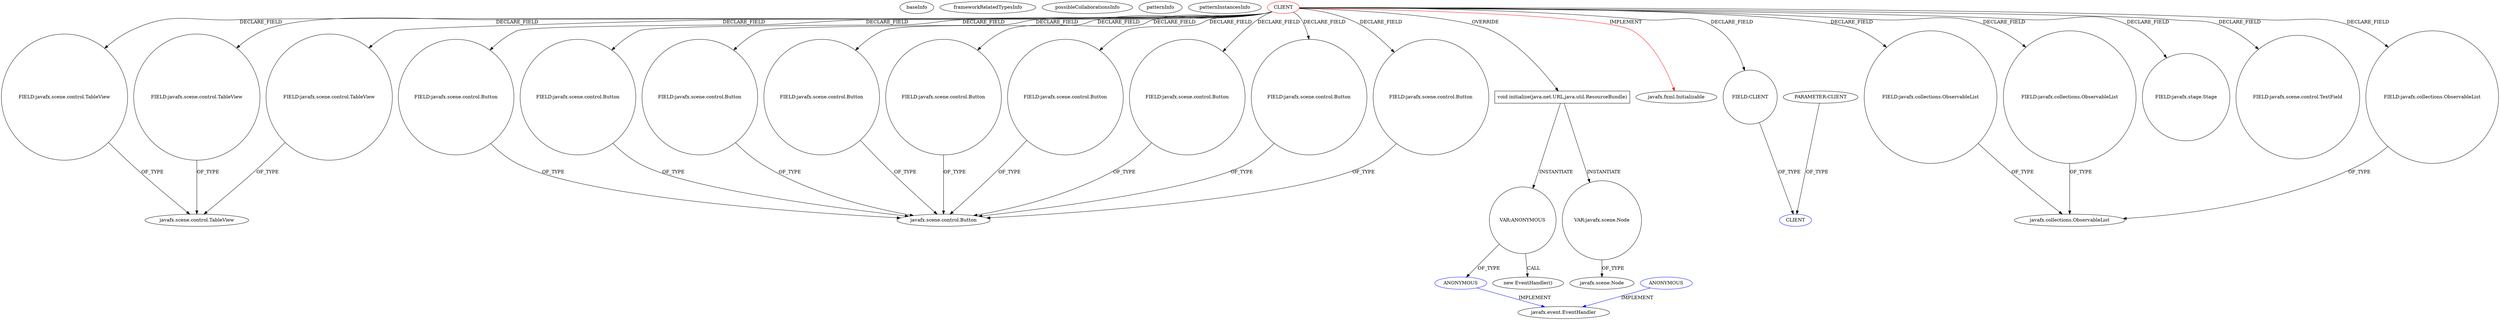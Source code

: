 digraph {
baseInfo[graphId=519,category="pattern",isAnonymous=false,possibleRelation=true]
frameworkRelatedTypesInfo[0="javafx.fxml.Initializable"]
possibleCollaborationsInfo[0="519~INSTANTIATION-OVERRIDING_METHOD_DECLARATION-~javafx.fxml.Initializable ~javafx.event.EventHandler ~false~true"]
patternInfo[frequency=2.0,patternRootClient=0]
patternInstancesInfo[0="diogocs1-FPessoais~/diogocs1-FPessoais/FPessoais-master/FinancasPessoais/src/app/controllers/HomeController.java~HomeController~2490",1="bianconejo-CEFX~/bianconejo-CEFX/CEFX-master/src/cefx/CEPrincipalController.java~CEPrincipalController~2114"]
72[label="javafx.scene.control.TableView",vertexType="FRAMEWORK_CLASS_TYPE",isFrameworkType=false]
75[label="FIELD:javafx.scene.control.TableView",vertexType="FIELD_DECLARATION",isFrameworkType=false,shape=circle]
71[label="FIELD:javafx.scene.control.TableView",vertexType="FIELD_DECLARATION",isFrameworkType=false,shape=circle]
73[label="FIELD:javafx.scene.control.TableView",vertexType="FIELD_DECLARATION",isFrameworkType=false,shape=circle]
0[label="CLIENT",vertexType="ROOT_CLIENT_CLASS_DECLARATION",isFrameworkType=false,color=red]
51[label="FIELD:javafx.scene.control.Button",vertexType="FIELD_DECLARATION",isFrameworkType=false,shape=circle]
24[label="FIELD:javafx.scene.control.Button",vertexType="FIELD_DECLARATION",isFrameworkType=false,shape=circle]
26[label="FIELD:javafx.scene.control.Button",vertexType="FIELD_DECLARATION",isFrameworkType=false,shape=circle]
10[label="FIELD:javafx.scene.control.Button",vertexType="FIELD_DECLARATION",isFrameworkType=false,shape=circle]
61[label="FIELD:javafx.scene.control.Button",vertexType="FIELD_DECLARATION",isFrameworkType=false,shape=circle]
4[label="FIELD:javafx.scene.control.Button",vertexType="FIELD_DECLARATION",isFrameworkType=false,shape=circle]
8[label="FIELD:javafx.scene.control.Button",vertexType="FIELD_DECLARATION",isFrameworkType=false,shape=circle]
6[label="FIELD:javafx.scene.control.Button",vertexType="FIELD_DECLARATION",isFrameworkType=false,shape=circle]
12[label="FIELD:javafx.scene.control.Button",vertexType="FIELD_DECLARATION",isFrameworkType=false,shape=circle]
48[label="FIELD:CLIENT",vertexType="FIELD_DECLARATION",isFrameworkType=false,shape=circle]
1[label="javafx.fxml.Initializable",vertexType="FRAMEWORK_INTERFACE_TYPE",isFrameworkType=false]
81[label="void initialize(java.net.URL,java.util.ResourceBundle)",vertexType="OVERRIDING_METHOD_DECLARATION",isFrameworkType=false,shape=box]
46[label="FIELD:javafx.collections.ObservableList",vertexType="FIELD_DECLARATION",isFrameworkType=false,shape=circle]
43[label="javafx.collections.ObservableList",vertexType="FRAMEWORK_INTERFACE_TYPE",isFrameworkType=false]
42[label="FIELD:javafx.collections.ObservableList",vertexType="FIELD_DECLARATION",isFrameworkType=false,shape=circle]
44[label="FIELD:javafx.collections.ObservableList",vertexType="FIELD_DECLARATION",isFrameworkType=false,shape=circle]
57[label="FIELD:javafx.stage.Stage",vertexType="FIELD_DECLARATION",isFrameworkType=false,shape=circle]
5[label="javafx.scene.control.Button",vertexType="FRAMEWORK_CLASS_TYPE",isFrameworkType=false]
77[label="FIELD:javafx.scene.control.TextField",vertexType="FIELD_DECLARATION",isFrameworkType=false,shape=circle]
49[label="CLIENT",vertexType="REFERENCE_CLIENT_CLASS_DECLARATION",isFrameworkType=false,color=blue]
503[label="PARAMETER:CLIENT",vertexType="PARAMETER_DECLARATION",isFrameworkType=false]
124[label="VAR:javafx.scene.Node",vertexType="VARIABLE_EXPRESION",isFrameworkType=false,shape=circle]
126[label="javafx.scene.Node",vertexType="FRAMEWORK_CLASS_TYPE",isFrameworkType=false]
269[label="VAR:ANONYMOUS",vertexType="VARIABLE_EXPRESION",isFrameworkType=false,shape=circle]
270[label="ANONYMOUS",vertexType="REFERENCE_ANONYMOUS_DECLARATION",isFrameworkType=false,color=blue]
268[label="new EventHandler()",vertexType="CONSTRUCTOR_CALL",isFrameworkType=false]
133[label="javafx.event.EventHandler",vertexType="FRAMEWORK_INTERFACE_TYPE",isFrameworkType=false]
298[label="ANONYMOUS",vertexType="REFERENCE_ANONYMOUS_DECLARATION",isFrameworkType=false,color=blue]
26->5[label="OF_TYPE"]
124->126[label="OF_TYPE"]
71->72[label="OF_TYPE"]
0->24[label="DECLARE_FIELD"]
0->12[label="DECLARE_FIELD"]
0->61[label="DECLARE_FIELD"]
10->5[label="OF_TYPE"]
44->43[label="OF_TYPE"]
0->71[label="DECLARE_FIELD"]
0->73[label="DECLARE_FIELD"]
0->57[label="DECLARE_FIELD"]
6->5[label="OF_TYPE"]
0->81[label="OVERRIDE"]
48->49[label="OF_TYPE"]
270->133[label="IMPLEMENT",color=blue]
269->268[label="CALL"]
0->1[label="IMPLEMENT",color=red]
81->124[label="INSTANTIATE"]
51->5[label="OF_TYPE"]
12->5[label="OF_TYPE"]
42->43[label="OF_TYPE"]
0->4[label="DECLARE_FIELD"]
0->44[label="DECLARE_FIELD"]
0->51[label="DECLARE_FIELD"]
0->42[label="DECLARE_FIELD"]
269->270[label="OF_TYPE"]
0->6[label="DECLARE_FIELD"]
0->26[label="DECLARE_FIELD"]
0->8[label="DECLARE_FIELD"]
4->5[label="OF_TYPE"]
81->269[label="INSTANTIATE"]
0->75[label="DECLARE_FIELD"]
298->133[label="IMPLEMENT",color=blue]
0->77[label="DECLARE_FIELD"]
75->72[label="OF_TYPE"]
61->5[label="OF_TYPE"]
0->10[label="DECLARE_FIELD"]
24->5[label="OF_TYPE"]
0->48[label="DECLARE_FIELD"]
73->72[label="OF_TYPE"]
0->46[label="DECLARE_FIELD"]
46->43[label="OF_TYPE"]
503->49[label="OF_TYPE"]
8->5[label="OF_TYPE"]
}
